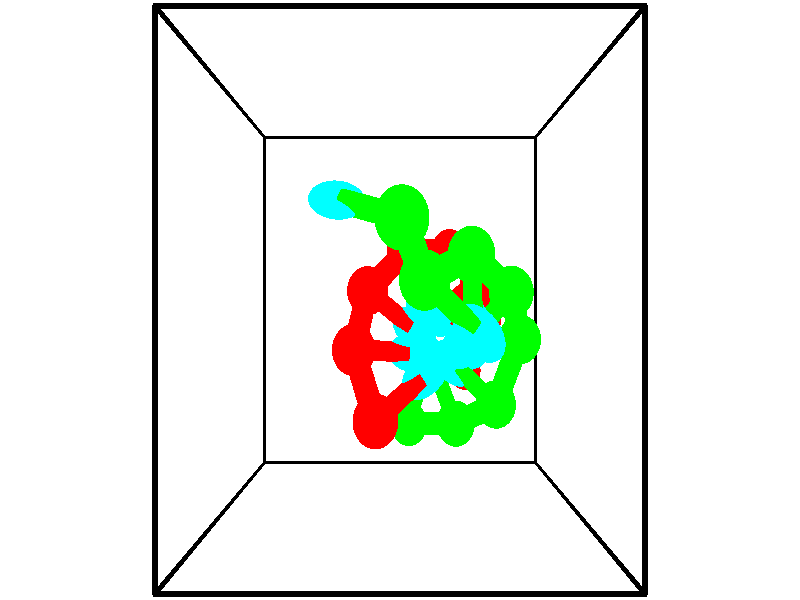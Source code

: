 // switches for output
#declare DRAW_BASES = 1; // possible values are 0, 1; only relevant for DNA ribbons
#declare DRAW_BASES_TYPE = 3; // possible values are 1, 2, 3; only relevant for DNA ribbons
#declare DRAW_FOG = 0; // set to 1 to enable fog

#include "colors.inc"

#include "transforms.inc"
background { rgb <1, 1, 1>}

#default {
   normal{
       ripples 0.25
       frequency 0.20
       turbulence 0.2
       lambda 5
   }
	finish {
		phong 0.1
		phong_size 40.
	}
}

// original window dimensions: 1024x640


// camera settings

camera {
	sky <-0, 1, 0>
	up <-0, 1, 0>
	right 1.6 * <1, 0, 0>
	location <2.5, 2.5, 11.1562>
	look_at <2.5, 2.5, 2.5>
	direction <0, 0, -8.6562>
	angle 67.0682
}


# declare cpy_camera_pos = <2.5, 2.5, 11.1562>;
# if (DRAW_FOG = 1)
fog {
	fog_type 2
	up vnormalize(cpy_camera_pos)
	color rgbt<1,1,1,0.3>
	distance 1e-5
	fog_alt 3e-3
	fog_offset 4
}
# end


// LIGHTS

# declare lum = 6;
global_settings {
	ambient_light rgb lum * <0.05, 0.05, 0.05>
	max_trace_level 15
}# declare cpy_direct_light_amount = 0.25;
light_source
{	1000 * <-1, -1, 1>,
	rgb lum * cpy_direct_light_amount
	parallel
}

light_source
{	1000 * <1, 1, -1>,
	rgb lum * cpy_direct_light_amount
	parallel
}

// strand 0

// nucleotide -1

// particle -1
sphere {
	<3.518775, 1.571934, 1.633746> 0.250000
	pigment { color rgbt <1,0,0,0> }
	no_shadow
}
cylinder {
	<3.174182, 1.758163, 1.714828>,  <2.967426, 1.869901, 1.763478>, 0.100000
	pigment { color rgbt <1,0,0,0> }
	no_shadow
}
cylinder {
	<3.174182, 1.758163, 1.714828>,  <3.518775, 1.571934, 1.633746>, 0.100000
	pigment { color rgbt <1,0,0,0> }
	no_shadow
}

// particle -1
sphere {
	<3.174182, 1.758163, 1.714828> 0.100000
	pigment { color rgbt <1,0,0,0> }
	no_shadow
}
sphere {
	0, 1
	scale<0.080000,0.200000,0.300000>
	matrix <0.420755, 0.431003, 0.798249,
		0.284277, 0.772967, -0.567194,
		-0.861482, 0.465574, 0.202706,
		2.915737, 1.897836, 1.775640>
	pigment { color rgbt <0,1,1,0> }
	no_shadow
}
cylinder {
	<3.785320, 2.254170, 1.976056>,  <3.518775, 1.571934, 1.633746>, 0.130000
	pigment { color rgbt <1,0,0,0> }
	no_shadow
}

// nucleotide -1

// particle -1
sphere {
	<3.785320, 2.254170, 1.976056> 0.250000
	pigment { color rgbt <1,0,0,0> }
	no_shadow
}
cylinder {
	<3.394625, 2.235954, 2.059875>,  <3.160208, 2.225025, 2.110167>, 0.100000
	pigment { color rgbt <1,0,0,0> }
	no_shadow
}
cylinder {
	<3.394625, 2.235954, 2.059875>,  <3.785320, 2.254170, 1.976056>, 0.100000
	pigment { color rgbt <1,0,0,0> }
	no_shadow
}

// particle -1
sphere {
	<3.394625, 2.235954, 2.059875> 0.100000
	pigment { color rgbt <1,0,0,0> }
	no_shadow
}
sphere {
	0, 1
	scale<0.080000,0.200000,0.300000>
	matrix <0.155869, 0.520340, 0.839613,
		-0.147273, 0.852744, -0.501137,
		-0.976737, -0.045540, 0.209548,
		3.101604, 2.222292, 2.122740>
	pigment { color rgbt <0,1,1,0> }
	no_shadow
}
cylinder {
	<3.615280, 2.760566, 2.457404>,  <3.785320, 2.254170, 1.976056>, 0.130000
	pigment { color rgbt <1,0,0,0> }
	no_shadow
}

// nucleotide -1

// particle -1
sphere {
	<3.615280, 2.760566, 2.457404> 0.250000
	pigment { color rgbt <1,0,0,0> }
	no_shadow
}
cylinder {
	<3.294281, 2.524796, 2.494438>,  <3.101681, 2.383333, 2.516659>, 0.100000
	pigment { color rgbt <1,0,0,0> }
	no_shadow
}
cylinder {
	<3.294281, 2.524796, 2.494438>,  <3.615280, 2.760566, 2.457404>, 0.100000
	pigment { color rgbt <1,0,0,0> }
	no_shadow
}

// particle -1
sphere {
	<3.294281, 2.524796, 2.494438> 0.100000
	pigment { color rgbt <1,0,0,0> }
	no_shadow
}
sphere {
	0, 1
	scale<0.080000,0.200000,0.300000>
	matrix <0.049032, 0.089502, 0.994779,
		-0.594636, 0.802848, -0.042924,
		-0.802499, -0.589427, 0.092586,
		3.053531, 2.347968, 2.522214>
	pigment { color rgbt <0,1,1,0> }
	no_shadow
}
cylinder {
	<3.171392, 3.048241, 2.992827>,  <3.615280, 2.760566, 2.457404>, 0.130000
	pigment { color rgbt <1,0,0,0> }
	no_shadow
}

// nucleotide -1

// particle -1
sphere {
	<3.171392, 3.048241, 2.992827> 0.250000
	pigment { color rgbt <1,0,0,0> }
	no_shadow
}
cylinder {
	<3.051205, 2.669075, 2.950539>,  <2.979092, 2.441576, 2.925166>, 0.100000
	pigment { color rgbt <1,0,0,0> }
	no_shadow
}
cylinder {
	<3.051205, 2.669075, 2.950539>,  <3.171392, 3.048241, 2.992827>, 0.100000
	pigment { color rgbt <1,0,0,0> }
	no_shadow
}

// particle -1
sphere {
	<3.051205, 2.669075, 2.950539> 0.100000
	pigment { color rgbt <1,0,0,0> }
	no_shadow
}
sphere {
	0, 1
	scale<0.080000,0.200000,0.300000>
	matrix <-0.106529, -0.076796, 0.991339,
		-0.947824, 0.309130, -0.077905,
		-0.300470, -0.947914, -0.105720,
		2.961064, 2.384701, 2.918823>
	pigment { color rgbt <0,1,1,0> }
	no_shadow
}
cylinder {
	<2.580196, 3.032048, 3.348689>,  <3.171392, 3.048241, 2.992827>, 0.130000
	pigment { color rgbt <1,0,0,0> }
	no_shadow
}

// nucleotide -1

// particle -1
sphere {
	<2.580196, 3.032048, 3.348689> 0.250000
	pigment { color rgbt <1,0,0,0> }
	no_shadow
}
cylinder {
	<2.699335, 2.653038, 3.302238>,  <2.770818, 2.425632, 3.274368>, 0.100000
	pigment { color rgbt <1,0,0,0> }
	no_shadow
}
cylinder {
	<2.699335, 2.653038, 3.302238>,  <2.580196, 3.032048, 3.348689>, 0.100000
	pigment { color rgbt <1,0,0,0> }
	no_shadow
}

// particle -1
sphere {
	<2.699335, 2.653038, 3.302238> 0.100000
	pigment { color rgbt <1,0,0,0> }
	no_shadow
}
sphere {
	0, 1
	scale<0.080000,0.200000,0.300000>
	matrix <-0.017197, -0.126953, 0.991760,
		-0.954459, -0.293395, -0.054107,
		0.297847, -0.947524, -0.116125,
		2.788689, 2.368781, 3.267401>
	pigment { color rgbt <0,1,1,0> }
	no_shadow
}
cylinder {
	<2.106845, 2.593028, 3.804472>,  <2.580196, 3.032048, 3.348689>, 0.130000
	pigment { color rgbt <1,0,0,0> }
	no_shadow
}

// nucleotide -1

// particle -1
sphere {
	<2.106845, 2.593028, 3.804472> 0.250000
	pigment { color rgbt <1,0,0,0> }
	no_shadow
}
cylinder {
	<2.433537, 2.368515, 3.750931>,  <2.629551, 2.233807, 3.718806>, 0.100000
	pigment { color rgbt <1,0,0,0> }
	no_shadow
}
cylinder {
	<2.433537, 2.368515, 3.750931>,  <2.106845, 2.593028, 3.804472>, 0.100000
	pigment { color rgbt <1,0,0,0> }
	no_shadow
}

// particle -1
sphere {
	<2.433537, 2.368515, 3.750931> 0.100000
	pigment { color rgbt <1,0,0,0> }
	no_shadow
}
sphere {
	0, 1
	scale<0.080000,0.200000,0.300000>
	matrix <0.005304, -0.224661, 0.974422,
		-0.576998, -0.796548, -0.180511,
		0.816728, -0.561282, -0.133854,
		2.678555, 2.200130, 3.710775>
	pigment { color rgbt <0,1,1,0> }
	no_shadow
}
cylinder {
	<1.967326, 2.020619, 4.201224>,  <2.106845, 2.593028, 3.804472>, 0.130000
	pigment { color rgbt <1,0,0,0> }
	no_shadow
}

// nucleotide -1

// particle -1
sphere {
	<1.967326, 2.020619, 4.201224> 0.250000
	pigment { color rgbt <1,0,0,0> }
	no_shadow
}
cylinder {
	<2.363402, 2.004601, 4.147682>,  <2.601048, 1.994990, 4.115557>, 0.100000
	pigment { color rgbt <1,0,0,0> }
	no_shadow
}
cylinder {
	<2.363402, 2.004601, 4.147682>,  <1.967326, 2.020619, 4.201224>, 0.100000
	pigment { color rgbt <1,0,0,0> }
	no_shadow
}

// particle -1
sphere {
	<2.363402, 2.004601, 4.147682> 0.100000
	pigment { color rgbt <1,0,0,0> }
	no_shadow
}
sphere {
	0, 1
	scale<0.080000,0.200000,0.300000>
	matrix <0.123466, -0.197656, 0.972465,
		-0.065398, -0.979453, -0.190774,
		0.990192, -0.040043, -0.133855,
		2.660460, 1.992587, 4.107525>
	pigment { color rgbt <0,1,1,0> }
	no_shadow
}
cylinder {
	<2.232706, 1.396923, 4.569508>,  <1.967326, 2.020619, 4.201224>, 0.130000
	pigment { color rgbt <1,0,0,0> }
	no_shadow
}

// nucleotide -1

// particle -1
sphere {
	<2.232706, 1.396923, 4.569508> 0.250000
	pigment { color rgbt <1,0,0,0> }
	no_shadow
}
cylinder {
	<2.548676, 1.637993, 4.524254>,  <2.738259, 1.782635, 4.497101>, 0.100000
	pigment { color rgbt <1,0,0,0> }
	no_shadow
}
cylinder {
	<2.548676, 1.637993, 4.524254>,  <2.232706, 1.396923, 4.569508>, 0.100000
	pigment { color rgbt <1,0,0,0> }
	no_shadow
}

// particle -1
sphere {
	<2.548676, 1.637993, 4.524254> 0.100000
	pigment { color rgbt <1,0,0,0> }
	no_shadow
}
sphere {
	0, 1
	scale<0.080000,0.200000,0.300000>
	matrix <0.208082, -0.089897, 0.973972,
		0.576818, -0.792907, -0.196418,
		0.789926, 0.602675, -0.113136,
		2.785654, 1.818795, 4.490313>
	pigment { color rgbt <0,1,1,0> }
	no_shadow
}
// strand 1

// nucleotide -1

// particle -1
sphere {
	<2.517146, 3.123988, 5.667340> 0.250000
	pigment { color rgbt <0,1,0,0> }
	no_shadow
}
cylinder {
	<2.161110, 3.223030, 5.514275>,  <1.947488, 3.282455, 5.422435>, 0.100000
	pigment { color rgbt <0,1,0,0> }
	no_shadow
}
cylinder {
	<2.161110, 3.223030, 5.514275>,  <2.517146, 3.123988, 5.667340>, 0.100000
	pigment { color rgbt <0,1,0,0> }
	no_shadow
}

// particle -1
sphere {
	<2.161110, 3.223030, 5.514275> 0.100000
	pigment { color rgbt <0,1,0,0> }
	no_shadow
}
sphere {
	0, 1
	scale<0.080000,0.200000,0.300000>
	matrix <0.148774, -0.635751, -0.757421,
		-0.430820, -0.731104, 0.529039,
		-0.890090, 0.247605, -0.382663,
		1.894083, 3.297312, 5.399476>
	pigment { color rgbt <0,1,1,0> }
	no_shadow
}
cylinder {
	<2.740658, 2.662080, 5.261259>,  <2.517146, 3.123988, 5.667340>, 0.130000
	pigment { color rgbt <0,1,0,0> }
	no_shadow
}

// nucleotide -1

// particle -1
sphere {
	<2.740658, 2.662080, 5.261259> 0.250000
	pigment { color rgbt <0,1,0,0> }
	no_shadow
}
cylinder {
	<3.052055, 2.413391, 5.226830>,  <3.238894, 2.264178, 5.206172>, 0.100000
	pigment { color rgbt <0,1,0,0> }
	no_shadow
}
cylinder {
	<3.052055, 2.413391, 5.226830>,  <2.740658, 2.662080, 5.261259>, 0.100000
	pigment { color rgbt <0,1,0,0> }
	no_shadow
}

// particle -1
sphere {
	<3.052055, 2.413391, 5.226830> 0.100000
	pigment { color rgbt <0,1,0,0> }
	no_shadow
}
sphere {
	0, 1
	scale<0.080000,0.200000,0.300000>
	matrix <-0.197483, -0.112458, -0.973834,
		0.595776, 0.775122, -0.210328,
		0.778493, -0.621723, -0.086073,
		3.285603, 2.226874, 5.201007>
	pigment { color rgbt <0,1,1,0> }
	no_shadow
}
cylinder {
	<3.252982, 2.900761, 4.789132>,  <2.740658, 2.662080, 5.261259>, 0.130000
	pigment { color rgbt <0,1,0,0> }
	no_shadow
}

// nucleotide -1

// particle -1
sphere {
	<3.252982, 2.900761, 4.789132> 0.250000
	pigment { color rgbt <0,1,0,0> }
	no_shadow
}
cylinder {
	<3.263838, 2.502556, 4.825394>,  <3.270351, 2.263633, 4.847150>, 0.100000
	pigment { color rgbt <0,1,0,0> }
	no_shadow
}
cylinder {
	<3.263838, 2.502556, 4.825394>,  <3.252982, 2.900761, 4.789132>, 0.100000
	pigment { color rgbt <0,1,0,0> }
	no_shadow
}

// particle -1
sphere {
	<3.263838, 2.502556, 4.825394> 0.100000
	pigment { color rgbt <0,1,0,0> }
	no_shadow
}
sphere {
	0, 1
	scale<0.080000,0.200000,0.300000>
	matrix <-0.155566, -0.093788, -0.983363,
		0.987453, 0.012586, -0.157413,
		0.027140, -0.995513, 0.090653,
		3.271980, 2.203902, 4.852590>
	pigment { color rgbt <0,1,1,0> }
	no_shadow
}
cylinder {
	<3.763320, 2.574228, 4.297869>,  <3.252982, 2.900761, 4.789132>, 0.130000
	pigment { color rgbt <0,1,0,0> }
	no_shadow
}

// nucleotide -1

// particle -1
sphere {
	<3.763320, 2.574228, 4.297869> 0.250000
	pigment { color rgbt <0,1,0,0> }
	no_shadow
}
cylinder {
	<3.474962, 2.309586, 4.380417>,  <3.301948, 2.150800, 4.429945>, 0.100000
	pigment { color rgbt <0,1,0,0> }
	no_shadow
}
cylinder {
	<3.474962, 2.309586, 4.380417>,  <3.763320, 2.574228, 4.297869>, 0.100000
	pigment { color rgbt <0,1,0,0> }
	no_shadow
}

// particle -1
sphere {
	<3.474962, 2.309586, 4.380417> 0.100000
	pigment { color rgbt <0,1,0,0> }
	no_shadow
}
sphere {
	0, 1
	scale<0.080000,0.200000,0.300000>
	matrix <-0.030259, -0.267441, -0.963099,
		0.692384, -0.700537, 0.172777,
		-0.720895, -0.661606, 0.206370,
		3.258694, 2.111104, 4.442328>
	pigment { color rgbt <0,1,1,0> }
	no_shadow
}
cylinder {
	<3.950871, 2.104384, 3.852342>,  <3.763320, 2.574228, 4.297869>, 0.130000
	pigment { color rgbt <0,1,0,0> }
	no_shadow
}

// nucleotide -1

// particle -1
sphere {
	<3.950871, 2.104384, 3.852342> 0.250000
	pigment { color rgbt <0,1,0,0> }
	no_shadow
}
cylinder {
	<3.562035, 2.065163, 3.937592>,  <3.328732, 2.041630, 3.988741>, 0.100000
	pigment { color rgbt <0,1,0,0> }
	no_shadow
}
cylinder {
	<3.562035, 2.065163, 3.937592>,  <3.950871, 2.104384, 3.852342>, 0.100000
	pigment { color rgbt <0,1,0,0> }
	no_shadow
}

// particle -1
sphere {
	<3.562035, 2.065163, 3.937592> 0.100000
	pigment { color rgbt <0,1,0,0> }
	no_shadow
}
sphere {
	0, 1
	scale<0.080000,0.200000,0.300000>
	matrix <-0.196159, -0.158576, -0.967665,
		0.128679, -0.982466, 0.134916,
		-0.972092, -0.098053, 0.213125,
		3.270407, 2.035747, 4.001529>
	pigment { color rgbt <0,1,1,0> }
	no_shadow
}
cylinder {
	<3.699350, 1.409615, 3.588694>,  <3.950871, 2.104384, 3.852342>, 0.130000
	pigment { color rgbt <0,1,0,0> }
	no_shadow
}

// nucleotide -1

// particle -1
sphere {
	<3.699350, 1.409615, 3.588694> 0.250000
	pigment { color rgbt <0,1,0,0> }
	no_shadow
}
cylinder {
	<3.386250, 1.657097, 3.615540>,  <3.198389, 1.805586, 3.631647>, 0.100000
	pigment { color rgbt <0,1,0,0> }
	no_shadow
}
cylinder {
	<3.386250, 1.657097, 3.615540>,  <3.699350, 1.409615, 3.588694>, 0.100000
	pigment { color rgbt <0,1,0,0> }
	no_shadow
}

// particle -1
sphere {
	<3.386250, 1.657097, 3.615540> 0.100000
	pigment { color rgbt <0,1,0,0> }
	no_shadow
}
sphere {
	0, 1
	scale<0.080000,0.200000,0.300000>
	matrix <-0.214562, -0.167064, -0.962316,
		-0.584178, -0.767654, 0.263521,
		-0.782751, 0.618706, 0.067114,
		3.151424, 1.842708, 3.635674>
	pigment { color rgbt <0,1,1,0> }
	no_shadow
}
cylinder {
	<3.233438, 1.141281, 3.189716>,  <3.699350, 1.409615, 3.588694>, 0.130000
	pigment { color rgbt <0,1,0,0> }
	no_shadow
}

// nucleotide -1

// particle -1
sphere {
	<3.233438, 1.141281, 3.189716> 0.250000
	pigment { color rgbt <0,1,0,0> }
	no_shadow
}
cylinder {
	<3.067041, 1.503616, 3.221733>,  <2.967203, 1.721018, 3.240943>, 0.100000
	pigment { color rgbt <0,1,0,0> }
	no_shadow
}
cylinder {
	<3.067041, 1.503616, 3.221733>,  <3.233438, 1.141281, 3.189716>, 0.100000
	pigment { color rgbt <0,1,0,0> }
	no_shadow
}

// particle -1
sphere {
	<3.067041, 1.503616, 3.221733> 0.100000
	pigment { color rgbt <0,1,0,0> }
	no_shadow
}
sphere {
	0, 1
	scale<0.080000,0.200000,0.300000>
	matrix <-0.252134, -0.030321, -0.967217,
		-0.873716, -0.422536, 0.241006,
		-0.415991, 0.905839, 0.080043,
		2.942244, 1.775368, 3.245746>
	pigment { color rgbt <0,1,1,0> }
	no_shadow
}
cylinder {
	<2.621737, 1.084885, 2.874950>,  <3.233438, 1.141281, 3.189716>, 0.130000
	pigment { color rgbt <0,1,0,0> }
	no_shadow
}

// nucleotide -1

// particle -1
sphere {
	<2.621737, 1.084885, 2.874950> 0.250000
	pigment { color rgbt <0,1,0,0> }
	no_shadow
}
cylinder {
	<2.744724, 1.465508, 2.874031>,  <2.818516, 1.693881, 2.873480>, 0.100000
	pigment { color rgbt <0,1,0,0> }
	no_shadow
}
cylinder {
	<2.744724, 1.465508, 2.874031>,  <2.621737, 1.084885, 2.874950>, 0.100000
	pigment { color rgbt <0,1,0,0> }
	no_shadow
}

// particle -1
sphere {
	<2.744724, 1.465508, 2.874031> 0.100000
	pigment { color rgbt <0,1,0,0> }
	no_shadow
}
sphere {
	0, 1
	scale<0.080000,0.200000,0.300000>
	matrix <-0.235603, 0.073789, -0.969044,
		-0.921930, 0.298491, 0.246877,
		0.307468, 0.951556, -0.002297,
		2.836965, 1.750974, 2.873342>
	pigment { color rgbt <0,1,1,0> }
	no_shadow
}
// box output
cylinder {
	<0.000000, 0.000000, 0.000000>,  <5.000000, 0.000000, 0.000000>, 0.025000
	pigment { color rgbt <0,0,0,0> }
	no_shadow
}
cylinder {
	<0.000000, 0.000000, 0.000000>,  <0.000000, 5.000000, 0.000000>, 0.025000
	pigment { color rgbt <0,0,0,0> }
	no_shadow
}
cylinder {
	<0.000000, 0.000000, 0.000000>,  <0.000000, 0.000000, 5.000000>, 0.025000
	pigment { color rgbt <0,0,0,0> }
	no_shadow
}
cylinder {
	<5.000000, 5.000000, 5.000000>,  <0.000000, 5.000000, 5.000000>, 0.025000
	pigment { color rgbt <0,0,0,0> }
	no_shadow
}
cylinder {
	<5.000000, 5.000000, 5.000000>,  <5.000000, 0.000000, 5.000000>, 0.025000
	pigment { color rgbt <0,0,0,0> }
	no_shadow
}
cylinder {
	<5.000000, 5.000000, 5.000000>,  <5.000000, 5.000000, 0.000000>, 0.025000
	pigment { color rgbt <0,0,0,0> }
	no_shadow
}
cylinder {
	<0.000000, 0.000000, 5.000000>,  <0.000000, 5.000000, 5.000000>, 0.025000
	pigment { color rgbt <0,0,0,0> }
	no_shadow
}
cylinder {
	<0.000000, 0.000000, 5.000000>,  <5.000000, 0.000000, 5.000000>, 0.025000
	pigment { color rgbt <0,0,0,0> }
	no_shadow
}
cylinder {
	<5.000000, 5.000000, 0.000000>,  <0.000000, 5.000000, 0.000000>, 0.025000
	pigment { color rgbt <0,0,0,0> }
	no_shadow
}
cylinder {
	<5.000000, 5.000000, 0.000000>,  <5.000000, 0.000000, 0.000000>, 0.025000
	pigment { color rgbt <0,0,0,0> }
	no_shadow
}
cylinder {
	<5.000000, 0.000000, 5.000000>,  <5.000000, 0.000000, 0.000000>, 0.025000
	pigment { color rgbt <0,0,0,0> }
	no_shadow
}
cylinder {
	<0.000000, 5.000000, 0.000000>,  <0.000000, 5.000000, 5.000000>, 0.025000
	pigment { color rgbt <0,0,0,0> }
	no_shadow
}
// end of box output
